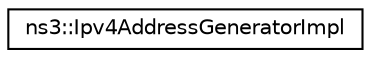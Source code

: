 digraph "Graphical Class Hierarchy"
{
 // LATEX_PDF_SIZE
  edge [fontname="Helvetica",fontsize="10",labelfontname="Helvetica",labelfontsize="10"];
  node [fontname="Helvetica",fontsize="10",shape=record];
  rankdir="LR";
  Node0 [label="ns3::Ipv4AddressGeneratorImpl",height=0.2,width=0.4,color="black", fillcolor="white", style="filled",URL="$classns3_1_1_ipv4_address_generator_impl.html",tooltip="Implementation class of Ipv4AddressGenerator This generator assigns addresses sequentially from a pro..."];
}
